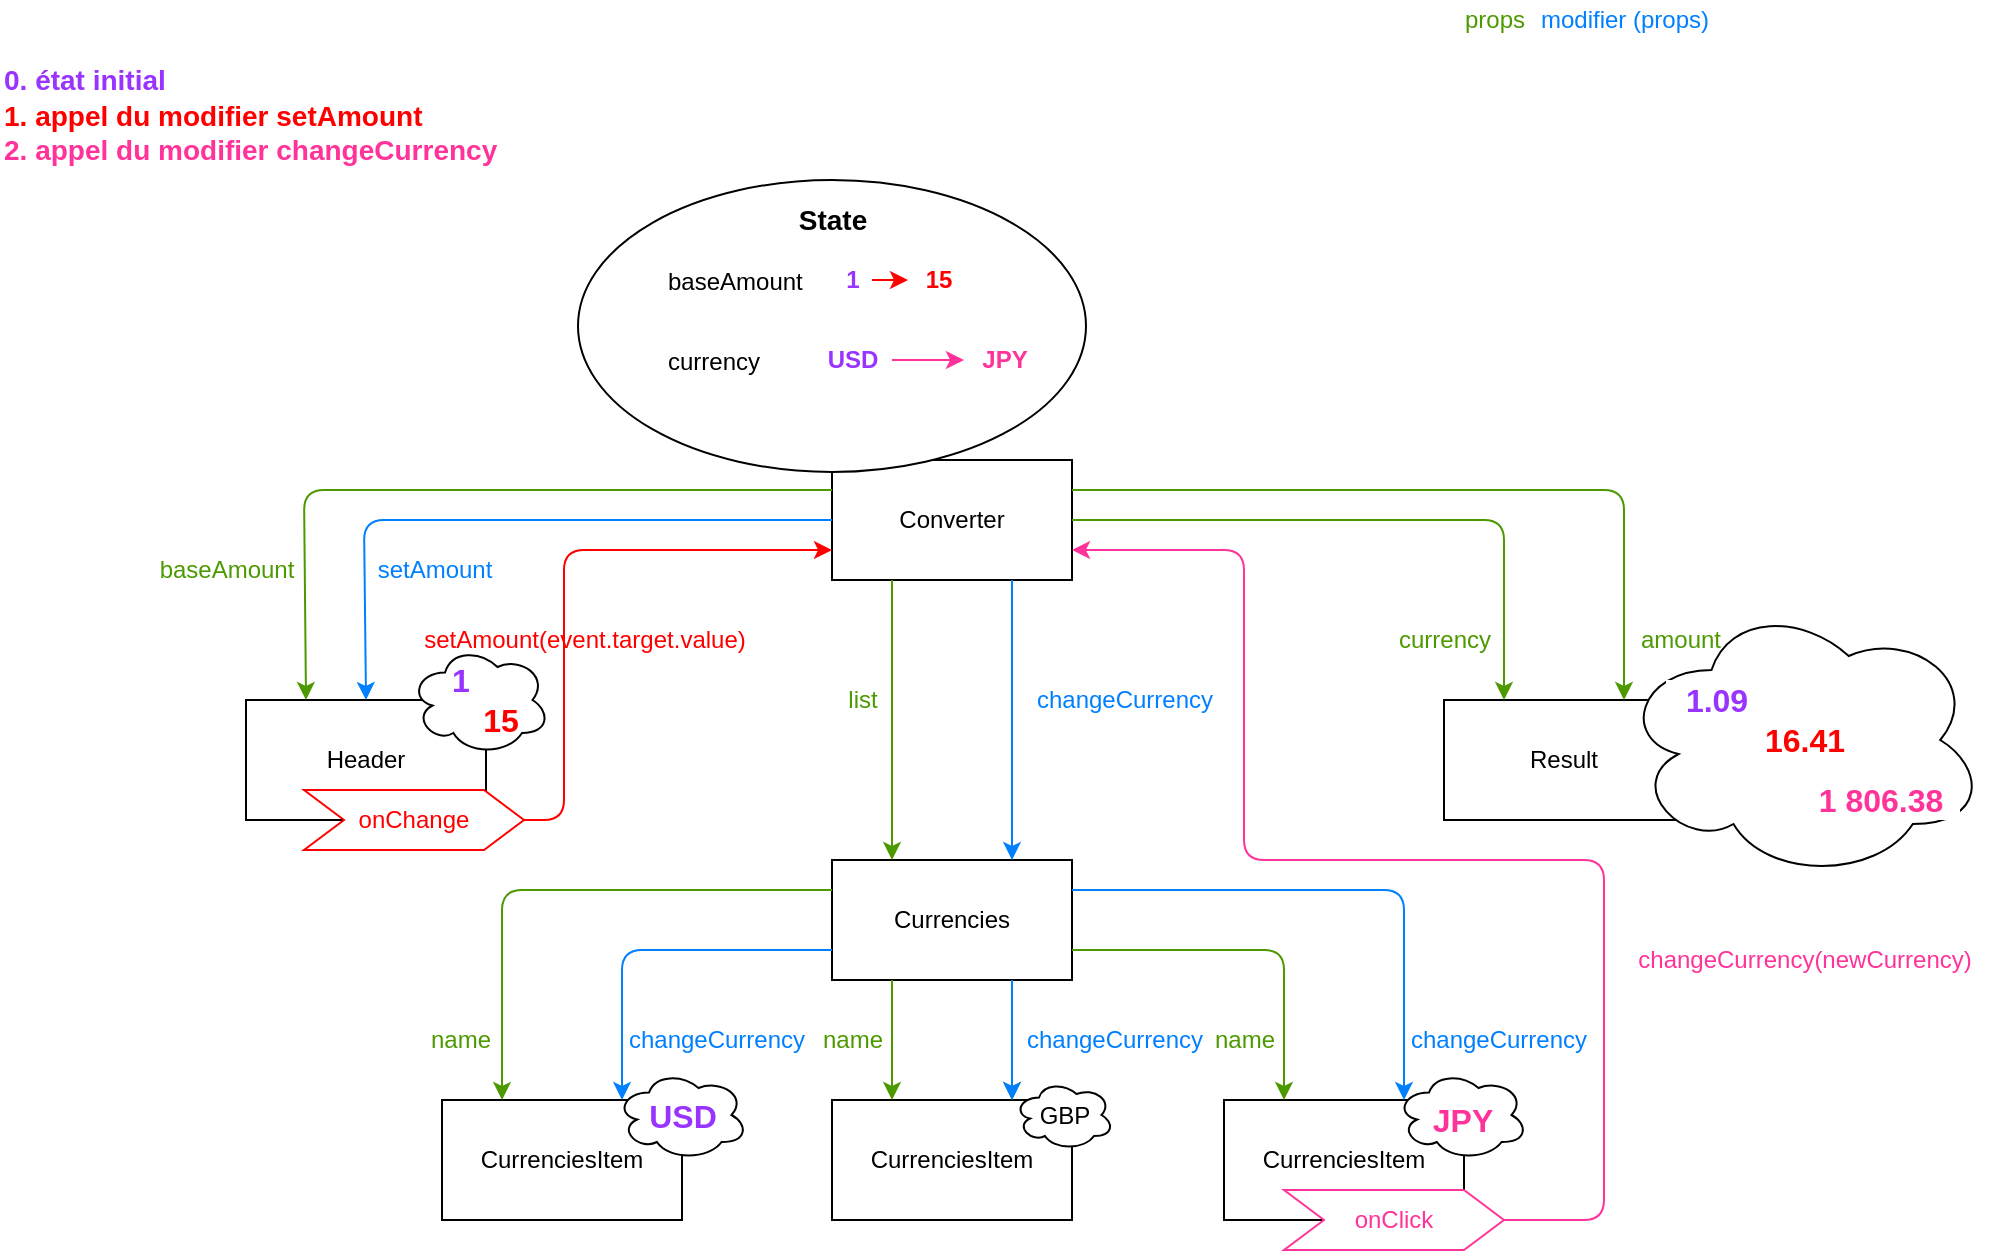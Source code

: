 <mxfile>
    <diagram id="mD9HNTA9dtqDI80EEtq5" name="Page-1">
        <mxGraphModel dx="1941" dy="411" grid="1" gridSize="10" guides="1" tooltips="1" connect="1" arrows="1" fold="1" page="1" pageScale="1" pageWidth="827" pageHeight="1169" math="0" shadow="0">
            <root>
                <mxCell id="0"/>
                <mxCell id="1" parent="0"/>
                <UserObject label="Converter" treeRoot="1" id="2">
                    <mxCell style="whiteSpace=wrap;html=1;align=center;treeFolding=1;treeMoving=1;newEdgeStyle={&quot;edgeStyle&quot;:&quot;elbowEdgeStyle&quot;,&quot;startArrow&quot;:&quot;none&quot;,&quot;endArrow&quot;:&quot;none&quot;};" parent="1" vertex="1">
                        <mxGeometry x="354" y="240" width="120" height="60" as="geometry"/>
                    </mxCell>
                </UserObject>
                <mxCell id="3" value="Result" style="whiteSpace=wrap;html=1;align=center;verticalAlign=middle;treeFolding=1;treeMoving=1;newEdgeStyle={&quot;edgeStyle&quot;:&quot;elbowEdgeStyle&quot;,&quot;startArrow&quot;:&quot;none&quot;,&quot;endArrow&quot;:&quot;none&quot;};" parent="1" vertex="1">
                    <mxGeometry x="660" y="360" width="120" height="60" as="geometry"/>
                </mxCell>
                <mxCell id="5" value="Currencies" style="whiteSpace=wrap;html=1;align=center;verticalAlign=middle;treeFolding=1;treeMoving=1;newEdgeStyle={&quot;edgeStyle&quot;:&quot;elbowEdgeStyle&quot;,&quot;startArrow&quot;:&quot;none&quot;,&quot;endArrow&quot;:&quot;none&quot;};" parent="1" vertex="1">
                    <mxGeometry x="354" y="440" width="120" height="60" as="geometry"/>
                </mxCell>
                <mxCell id="7" value="Header" style="whiteSpace=wrap;html=1;align=center;verticalAlign=middle;treeFolding=1;treeMoving=1;newEdgeStyle={&quot;edgeStyle&quot;:&quot;elbowEdgeStyle&quot;,&quot;startArrow&quot;:&quot;none&quot;,&quot;endArrow&quot;:&quot;none&quot;};" parent="1" vertex="1">
                    <mxGeometry x="61" y="360" width="120" height="60" as="geometry"/>
                </mxCell>
                <mxCell id="9" value="baseAmount" style="text;html=1;align=center;verticalAlign=middle;resizable=0;points=[];autosize=1;strokeColor=none;fontColor=#4D9900;" parent="1" vertex="1">
                    <mxGeometry x="11" y="285" width="80" height="20" as="geometry"/>
                </mxCell>
                <mxCell id="10" value="" style="endArrow=classic;html=1;exitX=0;exitY=0.25;exitDx=0;exitDy=0;entryX=0.25;entryY=0;entryDx=0;entryDy=0;strokeColor=#4D9900;fontColor=#98BF21;" parent="1" source="2" target="7" edge="1">
                    <mxGeometry width="50" height="50" relative="1" as="geometry">
                        <mxPoint x="390" y="610" as="sourcePoint"/>
                        <mxPoint x="440" y="560" as="targetPoint"/>
                        <Array as="points">
                            <mxPoint x="90" y="255"/>
                        </Array>
                    </mxGeometry>
                </mxCell>
                <mxCell id="11" value="" style="endArrow=none;html=1;fontColor=#007FFF;strokeColor=#007FFF;exitX=0.5;exitY=0;exitDx=0;exitDy=0;entryX=0;entryY=0.5;entryDx=0;entryDy=0;startArrow=classic;startFill=1;endFill=0;" parent="1" source="7" target="2" edge="1">
                    <mxGeometry width="50" height="50" relative="1" as="geometry">
                        <mxPoint x="390" y="620" as="sourcePoint"/>
                        <mxPoint x="350" y="270" as="targetPoint"/>
                        <Array as="points">
                            <mxPoint x="120" y="270"/>
                        </Array>
                    </mxGeometry>
                </mxCell>
                <mxCell id="13" value="setAmount" style="text;html=1;align=center;verticalAlign=middle;resizable=0;points=[];autosize=1;strokeColor=none;fillColor=none;fontColor=#007FFF;" parent="1" vertex="1">
                    <mxGeometry x="120" y="285" width="70" height="20" as="geometry"/>
                </mxCell>
                <mxCell id="14" value="" style="endArrow=classic;html=1;fontColor=#4D9900;strokeColor=#FF0000;exitX=1;exitY=0.5;exitDx=0;exitDy=0;entryX=0;entryY=0.75;entryDx=0;entryDy=0;" parent="1" source="15" target="2" edge="1">
                    <mxGeometry width="50" height="50" relative="1" as="geometry">
                        <mxPoint x="390" y="430" as="sourcePoint"/>
                        <mxPoint x="440" y="380" as="targetPoint"/>
                        <Array as="points">
                            <mxPoint x="220" y="420"/>
                            <mxPoint x="220" y="285"/>
                        </Array>
                    </mxGeometry>
                </mxCell>
                <mxCell id="15" value="&lt;font color=&quot;#ff0000&quot;&gt;onChange&lt;/font&gt;" style="shape=step;perimeter=stepPerimeter;whiteSpace=wrap;html=1;fixedSize=1;fontColor=#4D9900;strokeColor=#FF0000;" parent="1" vertex="1">
                    <mxGeometry x="90" y="405" width="110" height="30" as="geometry"/>
                </mxCell>
                <mxCell id="16" value="setAmount(event.target.value)" style="text;html=1;align=center;verticalAlign=middle;resizable=0;points=[];autosize=1;strokeColor=none;fillColor=none;fontColor=#FF0000;" parent="1" vertex="1">
                    <mxGeometry x="140" y="320" width="180" height="20" as="geometry"/>
                </mxCell>
                <mxCell id="19" value="" style="endArrow=classic;html=1;fontColor=#4D9900;strokeColor=#4D9900;entryX=0.25;entryY=0;entryDx=0;entryDy=0;exitX=0.25;exitY=1;exitDx=0;exitDy=0;" parent="1" source="2" target="5" edge="1">
                    <mxGeometry width="50" height="50" relative="1" as="geometry">
                        <mxPoint x="390" y="430" as="sourcePoint"/>
                        <mxPoint x="440" y="380" as="targetPoint"/>
                    </mxGeometry>
                </mxCell>
                <mxCell id="20" value="list" style="text;html=1;align=center;verticalAlign=middle;resizable=0;points=[];autosize=1;strokeColor=none;fillColor=none;fontColor=#4D9900;" parent="1" vertex="1">
                    <mxGeometry x="354" y="350" width="30" height="20" as="geometry"/>
                </mxCell>
                <mxCell id="21" value="" style="endArrow=classic;html=1;fontColor=#4D9900;strokeColor=#007FFF;exitX=0.75;exitY=1;exitDx=0;exitDy=0;entryX=0.75;entryY=0;entryDx=0;entryDy=0;" parent="1" source="2" target="5" edge="1">
                    <mxGeometry width="50" height="50" relative="1" as="geometry">
                        <mxPoint x="390" y="430" as="sourcePoint"/>
                        <mxPoint x="440" y="380" as="targetPoint"/>
                    </mxGeometry>
                </mxCell>
                <mxCell id="66" style="edgeStyle=none;html=1;entryX=-0.047;entryY=0.453;entryDx=0;entryDy=0;entryPerimeter=0;fontSize=12;fontColor=#9933FF;startArrow=classic;startFill=1;endArrow=none;endFill=0;strokeColor=#FF0000;" parent="1" source="58" target="55" edge="1">
                    <mxGeometry relative="1" as="geometry"/>
                </mxCell>
                <mxCell id="22" value="changeCurrency" style="text;html=1;align=center;verticalAlign=middle;resizable=0;points=[];autosize=1;strokeColor=none;fillColor=none;fontColor=#007FFF;" parent="1" vertex="1">
                    <mxGeometry x="450" y="350" width="100" height="20" as="geometry"/>
                </mxCell>
                <mxCell id="23" value="" style="endArrow=classic;html=1;fontColor=#4D9900;strokeColor=#4D9900;entryX=0.25;entryY=0;entryDx=0;entryDy=0;exitX=1;exitY=0.5;exitDx=0;exitDy=0;" parent="1" source="2" target="3" edge="1">
                    <mxGeometry width="50" height="50" relative="1" as="geometry">
                        <mxPoint x="390" y="430" as="sourcePoint"/>
                        <mxPoint x="440" y="380" as="targetPoint"/>
                        <Array as="points">
                            <mxPoint x="690" y="270"/>
                        </Array>
                    </mxGeometry>
                </mxCell>
                <mxCell id="24" value="currency" style="text;html=1;align=center;verticalAlign=middle;resizable=0;points=[];autosize=1;strokeColor=none;fillColor=none;fontColor=#4D9900;" parent="1" vertex="1">
                    <mxGeometry x="630" y="320" width="60" height="20" as="geometry"/>
                </mxCell>
                <mxCell id="25" value="" style="endArrow=classic;html=1;fontColor=#4D9900;strokeColor=#4D9900;entryX=0.75;entryY=0;entryDx=0;entryDy=0;exitX=1;exitY=0.25;exitDx=0;exitDy=0;" parent="1" source="2" target="3" edge="1">
                    <mxGeometry width="50" height="50" relative="1" as="geometry">
                        <mxPoint x="390" y="430" as="sourcePoint"/>
                        <mxPoint x="440" y="380" as="targetPoint"/>
                        <Array as="points">
                            <mxPoint x="750" y="255"/>
                        </Array>
                    </mxGeometry>
                </mxCell>
                <mxCell id="26" value="amount" style="text;html=1;align=center;verticalAlign=middle;resizable=0;points=[];autosize=1;strokeColor=none;fillColor=none;fontColor=#4D9900;" parent="1" vertex="1">
                    <mxGeometry x="748" y="320" width="60" height="20" as="geometry"/>
                </mxCell>
                <UserObject label="CurrenciesItem" treeRoot="1" id="28">
                    <mxCell style="whiteSpace=wrap;html=1;align=center;treeFolding=1;treeMoving=1;newEdgeStyle={&quot;edgeStyle&quot;:&quot;elbowEdgeStyle&quot;,&quot;startArrow&quot;:&quot;none&quot;,&quot;endArrow&quot;:&quot;none&quot;};fontColor=#000000;strokeColor=#000000;" parent="1" vertex="1">
                        <mxGeometry x="354" y="560" width="120" height="60" as="geometry"/>
                    </mxCell>
                </UserObject>
                <UserObject label="CurrenciesItem" treeRoot="1" id="29">
                    <mxCell style="whiteSpace=wrap;html=1;align=center;treeFolding=1;treeMoving=1;newEdgeStyle={&quot;edgeStyle&quot;:&quot;elbowEdgeStyle&quot;,&quot;startArrow&quot;:&quot;none&quot;,&quot;endArrow&quot;:&quot;none&quot;};fontColor=#000000;strokeColor=#000000;" parent="1" vertex="1">
                        <mxGeometry x="550" y="560" width="120" height="60" as="geometry"/>
                    </mxCell>
                </UserObject>
                <UserObject label="CurrenciesItem" treeRoot="1" id="30">
                    <mxCell style="whiteSpace=wrap;html=1;align=center;treeFolding=1;treeMoving=1;newEdgeStyle={&quot;edgeStyle&quot;:&quot;elbowEdgeStyle&quot;,&quot;startArrow&quot;:&quot;none&quot;,&quot;endArrow&quot;:&quot;none&quot;};fontColor=#000000;strokeColor=#000000;" parent="1" vertex="1">
                        <mxGeometry x="159" y="560" width="120" height="60" as="geometry"/>
                    </mxCell>
                </UserObject>
                <mxCell id="31" value="" style="endArrow=classic;html=1;fontColor=#000000;strokeColor=#4D9900;entryX=0.25;entryY=0;entryDx=0;entryDy=0;exitX=0;exitY=0.25;exitDx=0;exitDy=0;" parent="1" source="5" target="30" edge="1">
                    <mxGeometry width="50" height="50" relative="1" as="geometry">
                        <mxPoint x="390" y="530" as="sourcePoint"/>
                        <mxPoint x="440" y="480" as="targetPoint"/>
                        <Array as="points">
                            <mxPoint x="189" y="455"/>
                        </Array>
                    </mxGeometry>
                </mxCell>
                <mxCell id="32" value="name" style="text;html=1;align=center;verticalAlign=middle;resizable=0;points=[];autosize=1;strokeColor=none;fillColor=none;fontColor=#4D9900;" parent="1" vertex="1">
                    <mxGeometry x="143" y="520" width="50" height="20" as="geometry"/>
                </mxCell>
                <mxCell id="33" value="" style="endArrow=classic;html=1;fontColor=#4D9900;strokeColor=#4D9900;exitX=0.25;exitY=1;exitDx=0;exitDy=0;entryX=0.25;entryY=0;entryDx=0;entryDy=0;" parent="1" source="5" target="28" edge="1">
                    <mxGeometry width="50" height="50" relative="1" as="geometry">
                        <mxPoint x="390" y="530" as="sourcePoint"/>
                        <mxPoint x="440" y="480" as="targetPoint"/>
                    </mxGeometry>
                </mxCell>
                <mxCell id="34" value="" style="endArrow=classic;html=1;fontColor=#4D9900;strokeColor=#4D9900;entryX=0.25;entryY=0;entryDx=0;entryDy=0;exitX=1;exitY=0.75;exitDx=0;exitDy=0;" parent="1" source="5" target="29" edge="1">
                    <mxGeometry width="50" height="50" relative="1" as="geometry">
                        <mxPoint x="390" y="530" as="sourcePoint"/>
                        <mxPoint x="440" y="480" as="targetPoint"/>
                        <Array as="points">
                            <mxPoint x="580" y="485"/>
                        </Array>
                    </mxGeometry>
                </mxCell>
                <mxCell id="35" value="name" style="text;html=1;align=center;verticalAlign=middle;resizable=0;points=[];autosize=1;strokeColor=none;fillColor=none;fontColor=#4D9900;" parent="1" vertex="1">
                    <mxGeometry x="339" y="520" width="50" height="20" as="geometry"/>
                </mxCell>
                <mxCell id="36" value="name" style="text;html=1;align=center;verticalAlign=middle;resizable=0;points=[];autosize=1;strokeColor=none;fillColor=none;fontColor=#4D9900;" parent="1" vertex="1">
                    <mxGeometry x="535" y="520" width="50" height="20" as="geometry"/>
                </mxCell>
                <mxCell id="37" value="" style="endArrow=classic;html=1;fontColor=#007FFF;strokeColor=#007FFF;entryX=0.75;entryY=0;entryDx=0;entryDy=0;exitX=0;exitY=0.75;exitDx=0;exitDy=0;" parent="1" source="5" target="30" edge="1">
                    <mxGeometry width="50" height="50" relative="1" as="geometry">
                        <mxPoint x="390" y="530" as="sourcePoint"/>
                        <mxPoint x="440" y="480" as="targetPoint"/>
                        <Array as="points">
                            <mxPoint x="249" y="485"/>
                        </Array>
                    </mxGeometry>
                </mxCell>
                <mxCell id="38" value="" style="endArrow=classic;html=1;fontColor=#007FFF;strokeColor=#4D9900;entryX=0.75;entryY=0;entryDx=0;entryDy=0;exitX=0.75;exitY=1;exitDx=0;exitDy=0;" parent="1" source="5" target="28" edge="1">
                    <mxGeometry width="50" height="50" relative="1" as="geometry">
                        <mxPoint x="390" y="530" as="sourcePoint"/>
                        <mxPoint x="440" y="480" as="targetPoint"/>
                    </mxGeometry>
                </mxCell>
                <mxCell id="40" value="" style="endArrow=classic;html=1;fontColor=#007FFF;strokeColor=#007FFF;entryX=0.75;entryY=0;entryDx=0;entryDy=0;exitX=1;exitY=0.25;exitDx=0;exitDy=0;" parent="1" target="29" edge="1">
                    <mxGeometry width="50" height="50" relative="1" as="geometry">
                        <mxPoint x="474" y="455" as="sourcePoint"/>
                        <mxPoint x="750" y="560" as="targetPoint"/>
                        <Array as="points">
                            <mxPoint x="640" y="455"/>
                        </Array>
                    </mxGeometry>
                </mxCell>
                <mxCell id="41" value="" style="endArrow=classic;html=1;fontColor=#007FFF;strokeColor=#007FFF;entryX=0.75;entryY=0;entryDx=0;entryDy=0;exitX=0.75;exitY=1;exitDx=0;exitDy=0;" parent="1" edge="1">
                    <mxGeometry width="50" height="50" relative="1" as="geometry">
                        <mxPoint x="444" y="500" as="sourcePoint"/>
                        <mxPoint x="444" y="560" as="targetPoint"/>
                    </mxGeometry>
                </mxCell>
                <mxCell id="45" value="&lt;font&gt;onClick&lt;/font&gt;" style="shape=step;perimeter=stepPerimeter;whiteSpace=wrap;html=1;fixedSize=1;fontColor=#FF3399;strokeColor=#FF3399;" parent="1" vertex="1">
                    <mxGeometry x="580" y="605" width="110" height="30" as="geometry"/>
                </mxCell>
                <mxCell id="46" value="" style="endArrow=classic;html=1;fontColor=#007FFF;strokeColor=#FF3399;exitX=1;exitY=0.5;exitDx=0;exitDy=0;entryX=1;entryY=0.75;entryDx=0;entryDy=0;" parent="1" source="45" target="2" edge="1">
                    <mxGeometry width="50" height="50" relative="1" as="geometry">
                        <mxPoint x="390" y="530" as="sourcePoint"/>
                        <mxPoint x="440" y="480" as="targetPoint"/>
                        <Array as="points">
                            <mxPoint x="740" y="620"/>
                            <mxPoint x="740" y="440"/>
                            <mxPoint x="560" y="440"/>
                            <mxPoint x="560" y="285"/>
                        </Array>
                    </mxGeometry>
                </mxCell>
                <mxCell id="47" value="changeCurrency(newCurrency)" style="text;html=1;align=center;verticalAlign=middle;resizable=0;points=[];autosize=1;strokeColor=none;fillColor=none;fontColor=#FF3399;" parent="1" vertex="1">
                    <mxGeometry x="749.5" y="480" width="180" height="20" as="geometry"/>
                </mxCell>
                <mxCell id="48" value="1. appel du modifier setAmount" style="text;html=1;align=left;verticalAlign=middle;resizable=0;points=[];autosize=1;strokeColor=none;fillColor=none;fontColor=#FF0000;fontStyle=1;fontSize=14;" parent="1" vertex="1">
                    <mxGeometry x="-62" y="58" width="220" height="20" as="geometry"/>
                </mxCell>
                <mxCell id="49" value="&lt;font color=&quot;#4d9900&quot;&gt;props&lt;/font&gt;" style="text;html=1;align=center;verticalAlign=middle;resizable=0;points=[];autosize=1;strokeColor=none;fillColor=none;fontColor=#FF0000;" parent="1" vertex="1">
                    <mxGeometry x="660" y="10" width="50" height="20" as="geometry"/>
                </mxCell>
                <mxCell id="50" value="modifier (props)" style="text;html=1;align=center;verticalAlign=middle;resizable=0;points=[];autosize=1;strokeColor=none;fillColor=none;fontColor=#007FFF;" parent="1" vertex="1">
                    <mxGeometry x="700" y="10" width="100" height="20" as="geometry"/>
                </mxCell>
                <mxCell id="51" value="" style="ellipse;whiteSpace=wrap;html=1;fontColor=#007FFF;strokeColor=#000000;" parent="1" vertex="1">
                    <mxGeometry x="227" y="100" width="254" height="146" as="geometry"/>
                </mxCell>
                <mxCell id="52" value="&lt;b&gt;&lt;font style=&quot;font-size: 14px&quot;&gt;State&lt;/font&gt;&lt;/b&gt;" style="text;html=1;align=center;verticalAlign=middle;resizable=0;points=[];autosize=1;strokeColor=none;fillColor=none;fontColor=#000000;" parent="1" vertex="1">
                    <mxGeometry x="329" y="110" width="50" height="20" as="geometry"/>
                </mxCell>
                <mxCell id="53" value="&lt;font style=&quot;font-size: 12px&quot;&gt;baseAmount&lt;/font&gt;" style="text;html=1;align=left;verticalAlign=middle;resizable=0;points=[];autosize=1;strokeColor=none;fillColor=none;fontSize=14;fontColor=#000000;" parent="1" vertex="1">
                    <mxGeometry x="270" y="140" width="80" height="20" as="geometry"/>
                </mxCell>
                <mxCell id="54" value="&lt;font style=&quot;font-size: 12px&quot;&gt;currency&lt;/font&gt;" style="text;html=1;align=left;verticalAlign=middle;resizable=0;points=[];autosize=1;strokeColor=none;fillColor=none;fontSize=14;fontColor=#000000;" parent="1" vertex="1">
                    <mxGeometry x="270" y="180" width="60" height="20" as="geometry"/>
                </mxCell>
                <mxCell id="55" value="&lt;b&gt;&lt;font color=&quot;#ff0000&quot;&gt;15&lt;/font&gt;&lt;/b&gt;" style="text;html=1;align=center;verticalAlign=middle;resizable=0;points=[];autosize=1;strokeColor=none;fillColor=none;fontSize=12;fontColor=#000000;" parent="1" vertex="1">
                    <mxGeometry x="392" y="140" width="30" height="20" as="geometry"/>
                </mxCell>
                <mxCell id="56" value="&lt;b&gt;&lt;font&gt;JPY&lt;/font&gt;&lt;/b&gt;" style="text;html=1;align=center;verticalAlign=middle;resizable=0;points=[];autosize=1;strokeColor=none;fillColor=none;fontSize=12;fontColor=#FF3399;" parent="1" vertex="1">
                    <mxGeometry x="420" y="180" width="40" height="20" as="geometry"/>
                </mxCell>
                <mxCell id="69" style="edgeStyle=none;html=1;fontSize=12;fontColor=#9933FF;startArrow=classic;startFill=1;endArrow=none;endFill=0;strokeColor=#FF0000;" parent="1" source="55" target="58" edge="1">
                    <mxGeometry relative="1" as="geometry"/>
                </mxCell>
                <mxCell id="58" value="&lt;b&gt;&lt;font&gt;1&lt;/font&gt;&lt;/b&gt;" style="text;html=1;align=center;verticalAlign=middle;resizable=0;points=[];autosize=1;strokeColor=none;fillColor=none;fontSize=12;fontColor=#9933FF;" parent="1" vertex="1">
                    <mxGeometry x="354" y="140" width="20" height="20" as="geometry"/>
                </mxCell>
                <mxCell id="70" style="edgeStyle=none;html=1;fontSize=12;fontColor=#FF3399;startArrow=classic;startFill=1;endArrow=none;endFill=0;strokeColor=#FF3399;" parent="1" source="56" target="59" edge="1">
                    <mxGeometry relative="1" as="geometry"/>
                </mxCell>
                <mxCell id="59" value="&lt;b&gt;&lt;font&gt;USD&lt;/font&gt;&lt;/b&gt;" style="text;html=1;align=center;verticalAlign=middle;resizable=0;points=[];autosize=1;strokeColor=none;fillColor=none;fontSize=12;fontColor=#9933FF;" parent="1" vertex="1">
                    <mxGeometry x="344" y="180" width="40" height="20" as="geometry"/>
                </mxCell>
                <mxCell id="61" value="" style="ellipse;shape=cloud;whiteSpace=wrap;html=1;fontSize=12;fontColor=#9933FF;strokeColor=#000000;fillColor=#FFFFFF;" parent="1" vertex="1">
                    <mxGeometry x="748" y="310" width="183" height="140" as="geometry"/>
                </mxCell>
                <mxCell id="62" value="&lt;font style=&quot;font-size: 16px&quot;&gt;&lt;b&gt;1.09&lt;/b&gt;&lt;/font&gt;" style="text;html=1;align=center;verticalAlign=middle;resizable=0;points=[];autosize=1;strokeColor=none;fillColor=#FFFFFF;fontSize=12;fontColor=#9933FF;" parent="1" vertex="1">
                    <mxGeometry x="771" y="350" width="50" height="20" as="geometry"/>
                </mxCell>
                <mxCell id="63" value="&lt;span style=&quot;font-family: &amp;quot;league spartan&amp;quot; , sans-serif ; font-weight: 700 ; background-color: rgb(255 , 255 , 255)&quot;&gt;&lt;font style=&quot;font-size: 16px&quot;&gt;1 806.38&lt;/font&gt;&lt;/span&gt;" style="text;html=1;align=center;verticalAlign=middle;resizable=0;points=[];autosize=1;strokeColor=none;fillColor=#FFFFFF;fontSize=12;fontColor=#FF3399;" parent="1" vertex="1">
                    <mxGeometry x="838" y="400" width="80" height="20" as="geometry"/>
                </mxCell>
                <mxCell id="64" value="&lt;font color=&quot;#9933ff&quot; style=&quot;font-size: 14px&quot;&gt;0. état initial&lt;/font&gt;" style="text;html=1;align=left;verticalAlign=middle;resizable=0;points=[];autosize=1;strokeColor=none;fillColor=none;fontSize=14;fontColor=#FF0000;fontStyle=1" parent="1" vertex="1">
                    <mxGeometry x="-62" y="40" width="100" height="20" as="geometry"/>
                </mxCell>
                <mxCell id="71" value="" style="ellipse;shape=cloud;whiteSpace=wrap;html=1;fontSize=12;fontColor=#9933FF;strokeColor=#000000;" parent="1" vertex="1">
                    <mxGeometry x="143" y="332.5" width="70" height="55" as="geometry"/>
                </mxCell>
                <mxCell id="72" value="&lt;span style=&quot;font-size: 16px;&quot;&gt;&lt;font style=&quot;font-size: 16px;&quot;&gt;1&lt;/font&gt;&lt;/span&gt;" style="text;html=1;align=center;verticalAlign=middle;resizable=0;points=[];autosize=1;strokeColor=none;fillColor=none;fontSize=16;fontColor=#9933FF;fontStyle=1" parent="1" vertex="1">
                    <mxGeometry x="158" y="340" width="20" height="20" as="geometry"/>
                </mxCell>
                <mxCell id="73" value="" style="ellipse;shape=cloud;whiteSpace=wrap;html=1;fontSize=12;fontColor=#9933FF;strokeColor=#000000;" parent="1" vertex="1">
                    <mxGeometry x="246" y="545" width="66" height="45" as="geometry"/>
                </mxCell>
                <mxCell id="74" value="&lt;font color=&quot;#9933ff&quot; size=&quot;1&quot;&gt;&lt;b style=&quot;font-size: 16px&quot;&gt;USD&lt;/b&gt;&lt;/font&gt;" style="text;html=1;align=center;verticalAlign=middle;resizable=0;points=[];autosize=1;strokeColor=none;fillColor=none;fontSize=12;fontColor=#000000;" parent="1" vertex="1">
                    <mxGeometry x="254" y="557.5" width="50" height="20" as="geometry"/>
                </mxCell>
                <mxCell id="79" value="" style="ellipse;shape=cloud;whiteSpace=wrap;html=1;fontSize=12;fontColor=#9933FF;strokeColor=#000000;" parent="1" vertex="1">
                    <mxGeometry x="445" y="550" width="50" height="35" as="geometry"/>
                </mxCell>
                <mxCell id="80" value="&lt;font&gt;GBP&lt;/font&gt;" style="text;html=1;align=center;verticalAlign=middle;resizable=0;points=[];autosize=1;strokeColor=none;fillColor=none;fontSize=12;fontColor=#000000;" parent="1" vertex="1">
                    <mxGeometry x="450" y="557.5" width="40" height="20" as="geometry"/>
                </mxCell>
                <mxCell id="83" value="&lt;font style=&quot;font-size: 16px&quot;&gt;&lt;b&gt;16.41&lt;/b&gt;&lt;/font&gt;" style="text;html=1;align=center;verticalAlign=middle;resizable=0;points=[];autosize=1;strokeColor=none;fillColor=#FFFFFF;fontSize=12;fontColor=#FF0000;" parent="1" vertex="1">
                    <mxGeometry x="809.5" y="370" width="60" height="20" as="geometry"/>
                </mxCell>
                <mxCell id="84" value="&lt;span style=&quot;font-size: 16px&quot;&gt;&lt;font style=&quot;font-size: 16px&quot; color=&quot;#ff0000&quot;&gt;15&lt;/font&gt;&lt;/span&gt;" style="text;html=1;align=center;verticalAlign=middle;resizable=0;points=[];autosize=1;strokeColor=none;fillColor=none;fontSize=16;fontColor=#9933FF;fontStyle=1" parent="1" vertex="1">
                    <mxGeometry x="173" y="360" width="30" height="20" as="geometry"/>
                </mxCell>
                <mxCell id="85" value="" style="ellipse;shape=cloud;whiteSpace=wrap;html=1;fontSize=12;fontColor=#9933FF;strokeColor=#000000;" parent="1" vertex="1">
                    <mxGeometry x="636" y="545" width="66" height="45" as="geometry"/>
                </mxCell>
                <mxCell id="86" value="&lt;font size=&quot;1&quot; color=&quot;#ff3399&quot;&gt;&lt;b style=&quot;font-size: 16px&quot;&gt;JPY&lt;/b&gt;&lt;/font&gt;" style="text;html=1;align=center;verticalAlign=middle;resizable=0;points=[];autosize=1;strokeColor=none;fillColor=none;fontSize=12;fontColor=#000000;" parent="1" vertex="1">
                    <mxGeometry x="644" y="560" width="50" height="20" as="geometry"/>
                </mxCell>
                <mxCell id="87" value="2. appel du modifier changeCurrency" style="text;html=1;align=left;verticalAlign=middle;resizable=0;points=[];autosize=1;strokeColor=none;fillColor=none;fontColor=#FF3399;fontStyle=1;fontSize=14;" parent="1" vertex="1">
                    <mxGeometry x="-62" y="75" width="260" height="20" as="geometry"/>
                </mxCell>
                <mxCell id="88" value="changeCurrency" style="text;html=1;align=center;verticalAlign=middle;resizable=0;points=[];autosize=1;strokeColor=none;fillColor=none;fontColor=#007FFF;" vertex="1" parent="1">
                    <mxGeometry x="246" y="520" width="100" height="20" as="geometry"/>
                </mxCell>
                <mxCell id="89" value="changeCurrency" style="text;html=1;align=center;verticalAlign=middle;resizable=0;points=[];autosize=1;strokeColor=none;fillColor=none;fontColor=#007FFF;" vertex="1" parent="1">
                    <mxGeometry x="445" y="520" width="100" height="20" as="geometry"/>
                </mxCell>
                <mxCell id="90" value="changeCurrency" style="text;html=1;align=center;verticalAlign=middle;resizable=0;points=[];autosize=1;strokeColor=none;fillColor=none;fontColor=#007FFF;" vertex="1" parent="1">
                    <mxGeometry x="637" y="520" width="100" height="20" as="geometry"/>
                </mxCell>
            </root>
        </mxGraphModel>
    </diagram>
</mxfile>
